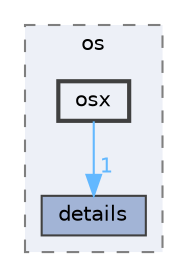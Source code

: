 digraph "external/libcds/cds/os/osx"
{
 // LATEX_PDF_SIZE
  bgcolor="transparent";
  edge [fontname=Helvetica,fontsize=10,labelfontname=Helvetica,labelfontsize=10];
  node [fontname=Helvetica,fontsize=10,shape=box,height=0.2,width=0.4];
  compound=true
  subgraph clusterdir_edfad5caf0e18ec13d00c1955d84d358 {
    graph [ bgcolor="#edf0f7", pencolor="grey50", label="os", fontname=Helvetica,fontsize=10 style="filled,dashed", URL="dir_edfad5caf0e18ec13d00c1955d84d358.html",tooltip=""]
  dir_43b0696dab921620d2ba6ac03239c8bb [label="details", fillcolor="#a2b4d6", color="grey25", style="filled", URL="dir_43b0696dab921620d2ba6ac03239c8bb.html",tooltip=""];
  dir_22a2e858a59f5002f8150a4348db52c2 [label="osx", fillcolor="#edf0f7", color="grey25", style="filled,bold", URL="dir_22a2e858a59f5002f8150a4348db52c2.html",tooltip=""];
  }
  dir_22a2e858a59f5002f8150a4348db52c2->dir_43b0696dab921620d2ba6ac03239c8bb [headlabel="1", labeldistance=1.5 headhref="dir_000528_000198.html" href="dir_000528_000198.html" color="steelblue1" fontcolor="steelblue1"];
}
